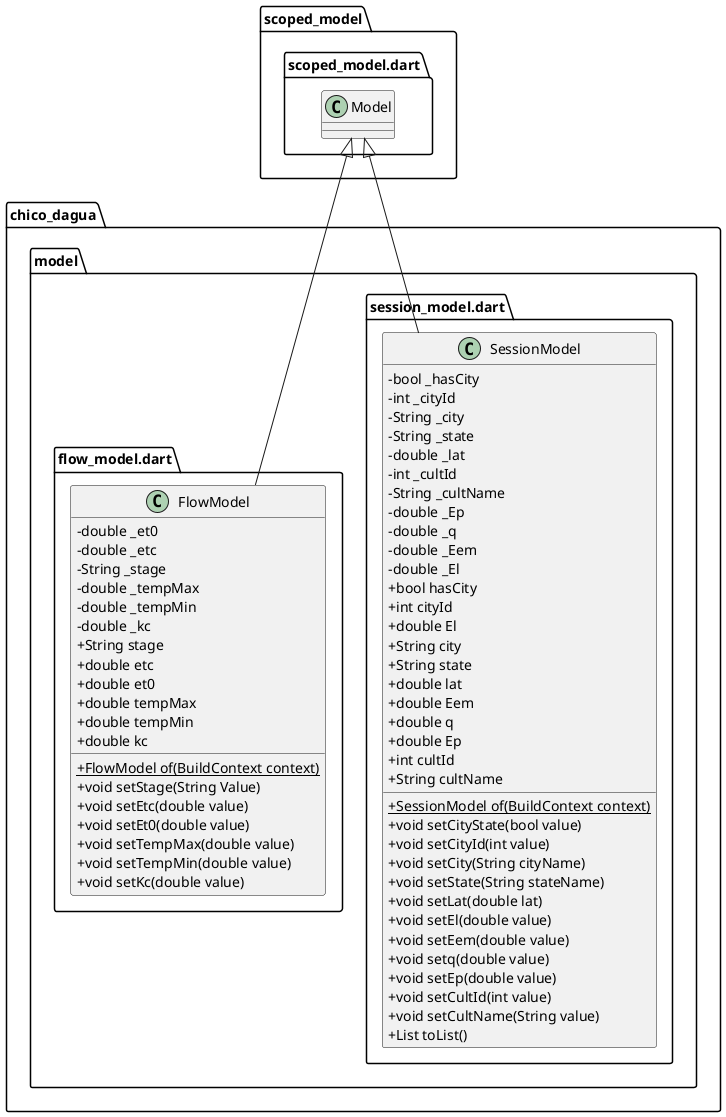 @startuml
set namespaceSeparator ::
skinparam classAttributeIconSize 0

class "chico_dagua::model::session_model.dart::SessionModel" {
  -bool _hasCity
  -int _cityId
  -String _city
  -String _state
  -double _lat
  -int _cultId
  -String _cultName
  -double _Ep
  -double _q
  -double _Eem
  -double _El
  +bool hasCity
  +int cityId
  +double El
  +String city
  +String state
  +double lat
  +double Eem
  +double q
  +double Ep
  +int cultId
  +String cultName
  {static} +SessionModel of(BuildContext context)
  +void setCityState(bool value)
  +void setCityId(int value)
  +void setCity(String cityName)
  +void setState(String stateName)
  +void setLat(double lat)
  +void setEl(double value)
  +void setEem(double value)
  +void setq(double value)
  +void setEp(double value)
  +void setCultId(int value)
  +void setCultName(String value)
  +List toList()
}

"scoped_model::scoped_model.dart::Model" <|-- "chico_dagua::model::session_model.dart::SessionModel"

class "chico_dagua::model::flow_model.dart::FlowModel" {
  -double _et0
  -double _etc
  -String _stage
  -double _tempMax
  -double _tempMin
  -double _kc
  +String stage
  +double etc
  +double et0
  +double tempMax
  +double tempMin
  +double kc
  {static} +FlowModel of(BuildContext context)
  +void setStage(String Value)
  +void setEtc(double value)
  +void setEt0(double value)
  +void setTempMax(double value)
  +void setTempMin(double value)
  +void setKc(double value)
}

"scoped_model::scoped_model.dart::Model" <|-- "chico_dagua::model::flow_model.dart::FlowModel"
@enduml
